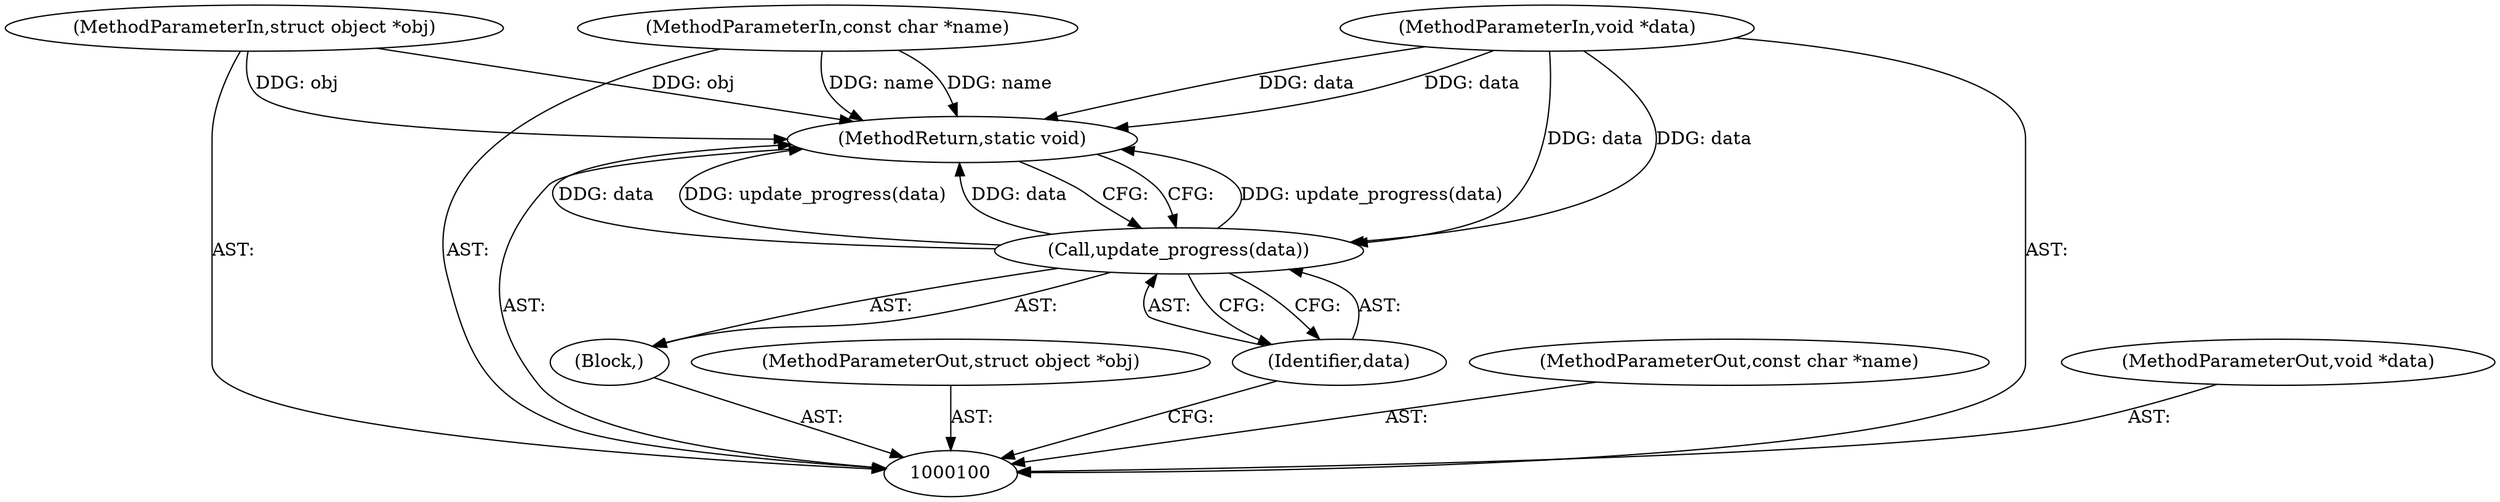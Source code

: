 digraph "0_git_de1e67d0703894cb6ea782e36abb63976ab07e60_10" {
"1000107" [label="(MethodReturn,static void)"];
"1000101" [label="(MethodParameterIn,struct object *obj)"];
"1000118" [label="(MethodParameterOut,struct object *obj)"];
"1000102" [label="(MethodParameterIn,const char *name)"];
"1000119" [label="(MethodParameterOut,const char *name)"];
"1000103" [label="(MethodParameterIn,void *data)"];
"1000120" [label="(MethodParameterOut,void *data)"];
"1000104" [label="(Block,)"];
"1000106" [label="(Identifier,data)"];
"1000105" [label="(Call,update_progress(data))"];
"1000107" -> "1000100"  [label="AST: "];
"1000107" -> "1000105"  [label="CFG: "];
"1000105" -> "1000107"  [label="DDG: update_progress(data)"];
"1000105" -> "1000107"  [label="DDG: data"];
"1000103" -> "1000107"  [label="DDG: data"];
"1000102" -> "1000107"  [label="DDG: name"];
"1000101" -> "1000107"  [label="DDG: obj"];
"1000101" -> "1000100"  [label="AST: "];
"1000101" -> "1000107"  [label="DDG: obj"];
"1000118" -> "1000100"  [label="AST: "];
"1000102" -> "1000100"  [label="AST: "];
"1000102" -> "1000107"  [label="DDG: name"];
"1000119" -> "1000100"  [label="AST: "];
"1000103" -> "1000100"  [label="AST: "];
"1000103" -> "1000107"  [label="DDG: data"];
"1000103" -> "1000105"  [label="DDG: data"];
"1000120" -> "1000100"  [label="AST: "];
"1000104" -> "1000100"  [label="AST: "];
"1000105" -> "1000104"  [label="AST: "];
"1000106" -> "1000105"  [label="AST: "];
"1000106" -> "1000100"  [label="CFG: "];
"1000105" -> "1000106"  [label="CFG: "];
"1000105" -> "1000104"  [label="AST: "];
"1000105" -> "1000106"  [label="CFG: "];
"1000106" -> "1000105"  [label="AST: "];
"1000107" -> "1000105"  [label="CFG: "];
"1000105" -> "1000107"  [label="DDG: update_progress(data)"];
"1000105" -> "1000107"  [label="DDG: data"];
"1000103" -> "1000105"  [label="DDG: data"];
}
